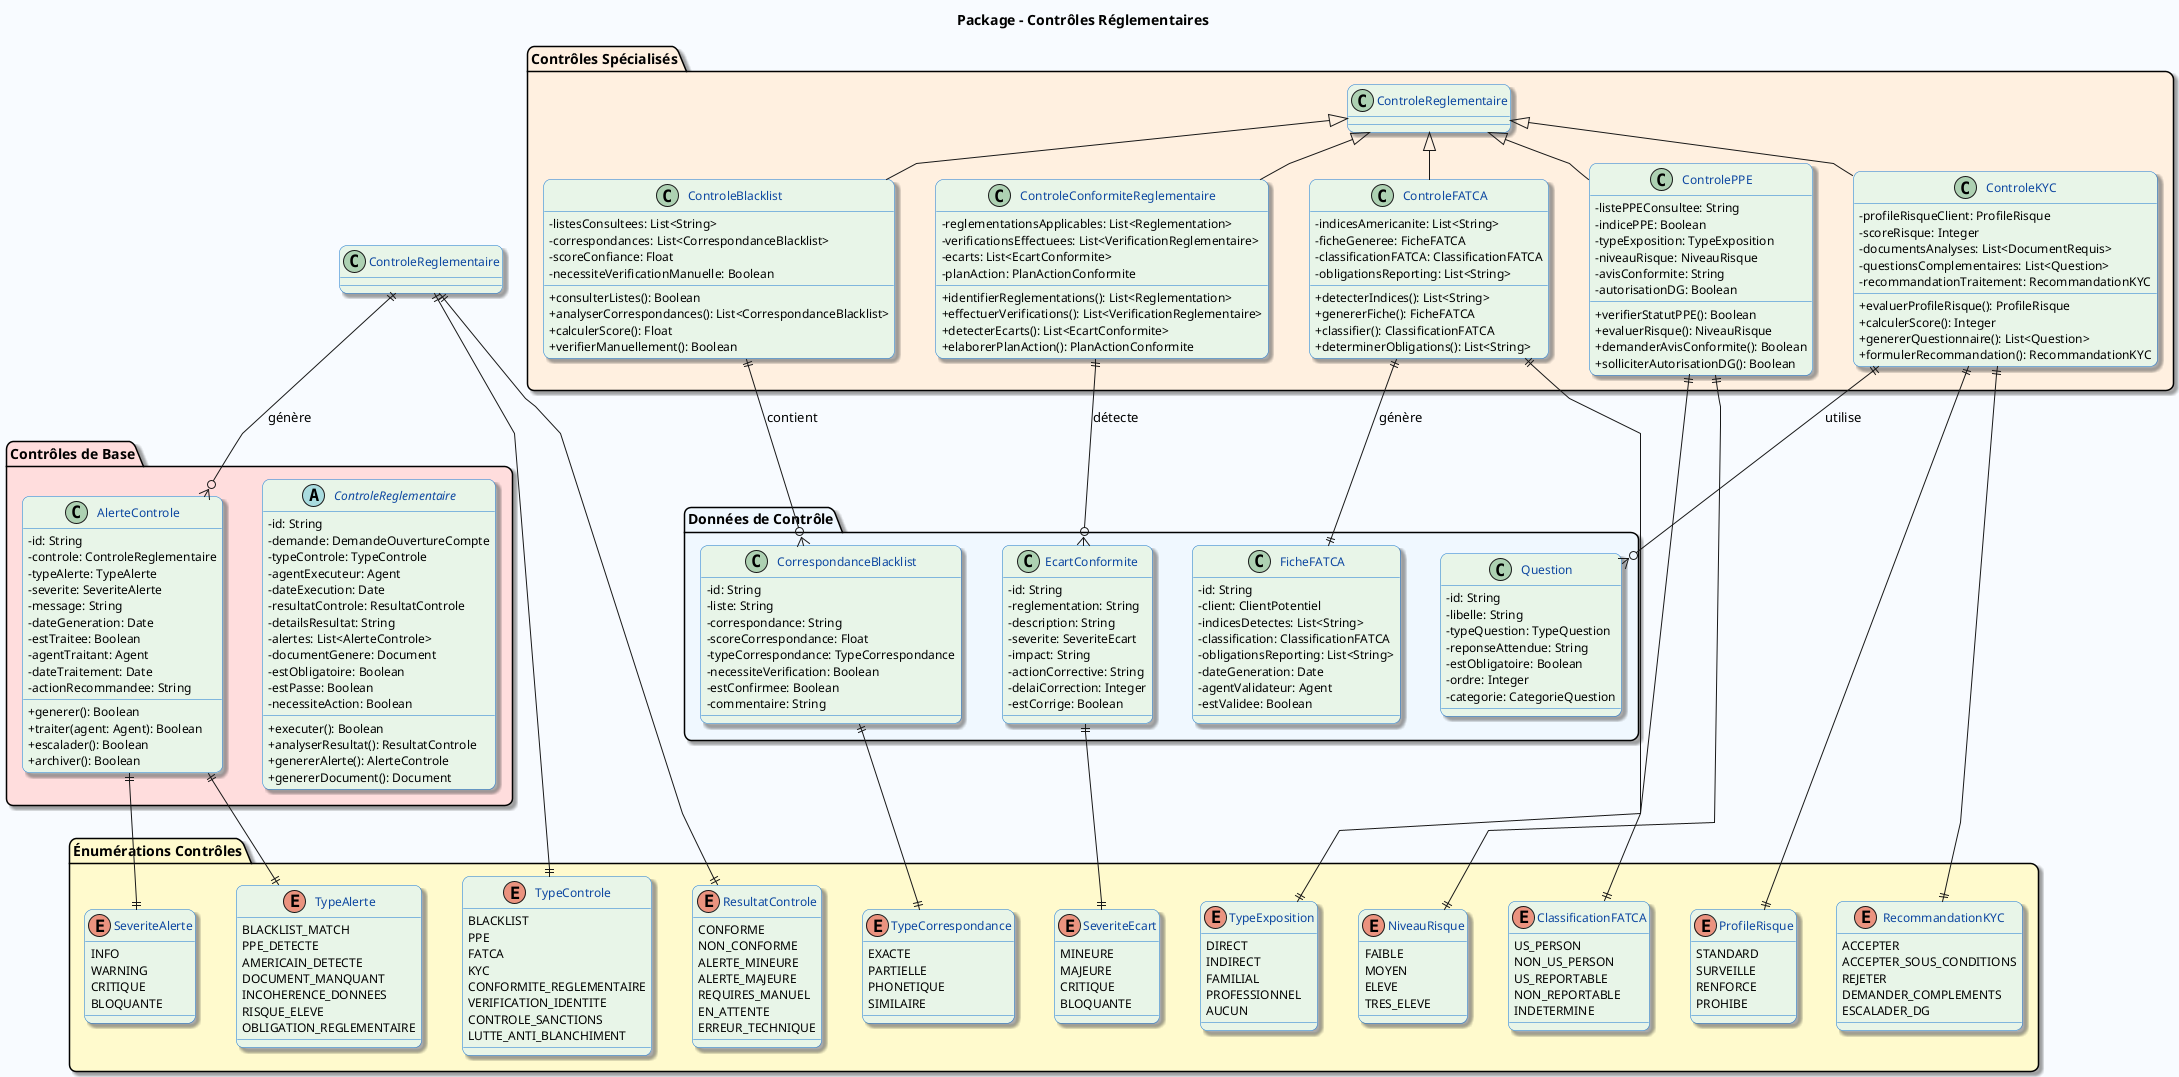 @startuml ControlesReglementaires
skinparam linetype polyline
skinparam backgroundColor #F8FBFF
skinparam classBackgroundColor #E8F5E8
skinparam classBorderColor #1976D2
skinparam classFontColor #0D47A1
skinparam classFontSize 13
skinparam classAttributeFontSize 12
skinparam classMethodFontSize 12
skinparam classAttributeIconSize 0
skinparam shadowing true
skinparam roundCorner 15
skinparam nodesep 40
skinparam ranksep 30

title Package - Contrôles Réglementaires

package "Contrôles de Base" #FFDDDD {
  abstract class ControleReglementaire {
    - id: String
    - demande: DemandeOuvertureCompte
    - typeControle: TypeControle
    - agentExecuteur: Agent
    - dateExecution: Date
    - resultatControle: ResultatControle
    - detailsResultat: String
    - alertes: List<AlerteControle>
    - documentGenere: Document
    - estObligatoire: Boolean
    - estPasse: Boolean
    - necessiteAction: Boolean
    + executer(): Boolean
    + analyserResultat(): ResultatControle
    + genererAlerte(): AlerteControle
    + genererDocument(): Document
  }

  class AlerteControle {
    - id: String
    - controle: ControleReglementaire
    - typeAlerte: TypeAlerte
    - severite: SeveriteAlerte
    - message: String
    - dateGeneration: Date
    - estTraitee: Boolean
    - agentTraitant: Agent
    - dateTraitement: Date
    - actionRecommandee: String
    + generer(): Boolean
    + traiter(agent: Agent): Boolean
    + escalader(): Boolean
    + archiver(): Boolean
  }
}

package "Contrôles Spécialisés" #FFF0E0 {
  class ControleBlacklist extends ControleReglementaire {
    - listesConsultees: List<String>
    - correspondances: List<CorrespondanceBlacklist>
    - scoreConfiance: Float
    - necessiteVerificationManuelle: Boolean
    + consulterListes(): Boolean
    + analyserCorrespondances(): List<CorrespondanceBlacklist>
    + calculerScore(): Float
    + verifierManuellement(): Boolean
  }

  class ControlePPE extends ControleReglementaire {
    - listePPEConsultee: String
    - indicePPE: Boolean
    - typeExposition: TypeExposition
    - niveauRisque: NiveauRisque
    - avisConformite: String
    - autorisationDG: Boolean
    + verifierStatutPPE(): Boolean
    + evaluerRisque(): NiveauRisque
    + demanderAvisConformite(): Boolean
    + solliciterAutorisationDG(): Boolean
  }

  class ControleFATCA extends ControleReglementaire {
    - indicesAmericanite: List<String>
    - ficheGeneree: FicheFATCA
    - classificationFATCA: ClassificationFATCA
    - obligationsReporting: List<String>
    + detecterIndices(): List<String>
    + genererFiche(): FicheFATCA
    + classifier(): ClassificationFATCA
    + determinerObligations(): List<String>
  }

  class ControleKYC extends ControleReglementaire {
    - profileRisqueClient: ProfileRisque
    - scoreRisque: Integer
    - documentsAnalyses: List<DocumentRequis>
    - questionsComplementaires: List<Question>
    - recommandationTraitement: RecommandationKYC
    + evaluerProfileRisque(): ProfileRisque
    + calculerScore(): Integer
    + genererQuestionnaire(): List<Question>
    + formulerRecommandation(): RecommandationKYC
  }

  class ControleConformiteReglementaire extends ControleReglementaire {
    - reglementationsApplicables: List<Reglementation>
    - verificationsEffectuees: List<VerificationReglementaire>
    - ecarts: List<EcartConformite>
    - planAction: PlanActionConformite
    + identifierReglementations(): List<Reglementation>
    + effectuerVerifications(): List<VerificationReglementaire>
    + detecterEcarts(): List<EcartConformite>
    + elaborerPlanAction(): PlanActionConformite
  }
}

package "Données de Contrôle" #F0F8FF {
  class CorrespondanceBlacklist {
    - id: String
    - liste: String
    - correspondance: String
    - scoreCorrespondance: Float
    - typeCorrespondance: TypeCorrespondance
    - necessiteVerification: Boolean
    - estConfirmee: Boolean
    - commentaire: String
  }

  class FicheFATCA {
    - id: String
    - client: ClientPotentiel
    - indicesDetectes: List<String>
    - classification: ClassificationFATCA
    - obligationsReporting: List<String>
    - dateGeneration: Date
    - agentValidateur: Agent
    - estValidee: Boolean
  }

  class Question {
    - id: String
    - libelle: String
    - typeQuestion: TypeQuestion
    - reponseAttendue: String
    - estObligatoire: Boolean
    - ordre: Integer
    - categorie: CategorieQuestion
  }

  class EcartConformite {
    - id: String
    - reglementation: String
    - description: String
    - severite: SeveriteEcart
    - impact: String
    - actionCorrective: String
    - delaiCorrection: Integer
    - estCorrige: Boolean
  }
}

package "Énumérations Contrôles" #FFFACD {
  enum TypeControle {
    BLACKLIST
    PPE
    FATCA
    KYC
    CONFORMITE_REGLEMENTAIRE
    VERIFICATION_IDENTITE
    CONTROLE_SANCTIONS
    LUTTE_ANTI_BLANCHIMENT
  }

  enum ResultatControle {
    CONFORME
    NON_CONFORME
    ALERTE_MINEURE
    ALERTE_MAJEURE
    REQUIRES_MANUEL
    EN_ATTENTE
    ERREUR_TECHNIQUE
  }

  enum TypeAlerte {
    BLACKLIST_MATCH
    PPE_DETECTE
    AMERICAIN_DETECTE
    DOCUMENT_MANQUANT
    INCOHERENCE_DONNEES
    RISQUE_ELEVE
    OBLIGATION_REGLEMENTAIRE
  }

  enum SeveriteAlerte {
    INFO
    WARNING
    CRITIQUE
    BLOQUANTE
  }

  enum TypeExposition {
    DIRECT
    INDIRECT
    FAMILIAL
    PROFESSIONNEL
    AUCUN
  }

  enum NiveauRisque {
    FAIBLE
    MOYEN
    ELEVE
    TRES_ELEVE
  }

  enum ClassificationFATCA {
    US_PERSON
    NON_US_PERSON
    US_REPORTABLE
    NON_REPORTABLE
    INDETERMINE
  }

  enum TypeCorrespondance {
    EXACTE
    PARTIELLE
    PHONETIQUE
    SIMILAIRE
  }

  enum ProfileRisque {
    STANDARD
    SURVEILLE
    RENFORCE
    PROHIBE
  }

  enum RecommandationKYC {
    ACCEPTER
    ACCEPTER_SOUS_CONDITIONS
    REJETER
    DEMANDER_COMPLEMENTS
    ESCALADER_DG
  }

  enum SeveriteEcart {
    MINEURE
    MAJEURE
    CRITIQUE
    BLOQUANTE
  }
}

' Relations
ControleReglementaire ||--o{ AlerteControle : "génère"
ControleBlacklist ||--o{ CorrespondanceBlacklist : "contient"
ControleFATCA ||--|| FicheFATCA : "génère"
ControleKYC ||--o{ Question : "utilise"
ControleConformiteReglementaire ||--o{ EcartConformite : "détecte"

ControleReglementaire ||--|| TypeControle
ControleReglementaire ||--|| ResultatControle
AlerteControle ||--|| TypeAlerte
AlerteControle ||--|| SeveriteAlerte
ControlePPE ||--|| TypeExposition
ControlePPE ||--|| NiveauRisque
ControleFATCA ||--|| ClassificationFATCA
CorrespondanceBlacklist ||--|| TypeCorrespondance
ControleKYC ||--|| ProfileRisque
ControleKYC ||--|| RecommandationKYC
EcartConformite ||--|| SeveriteEcart

@enduml
